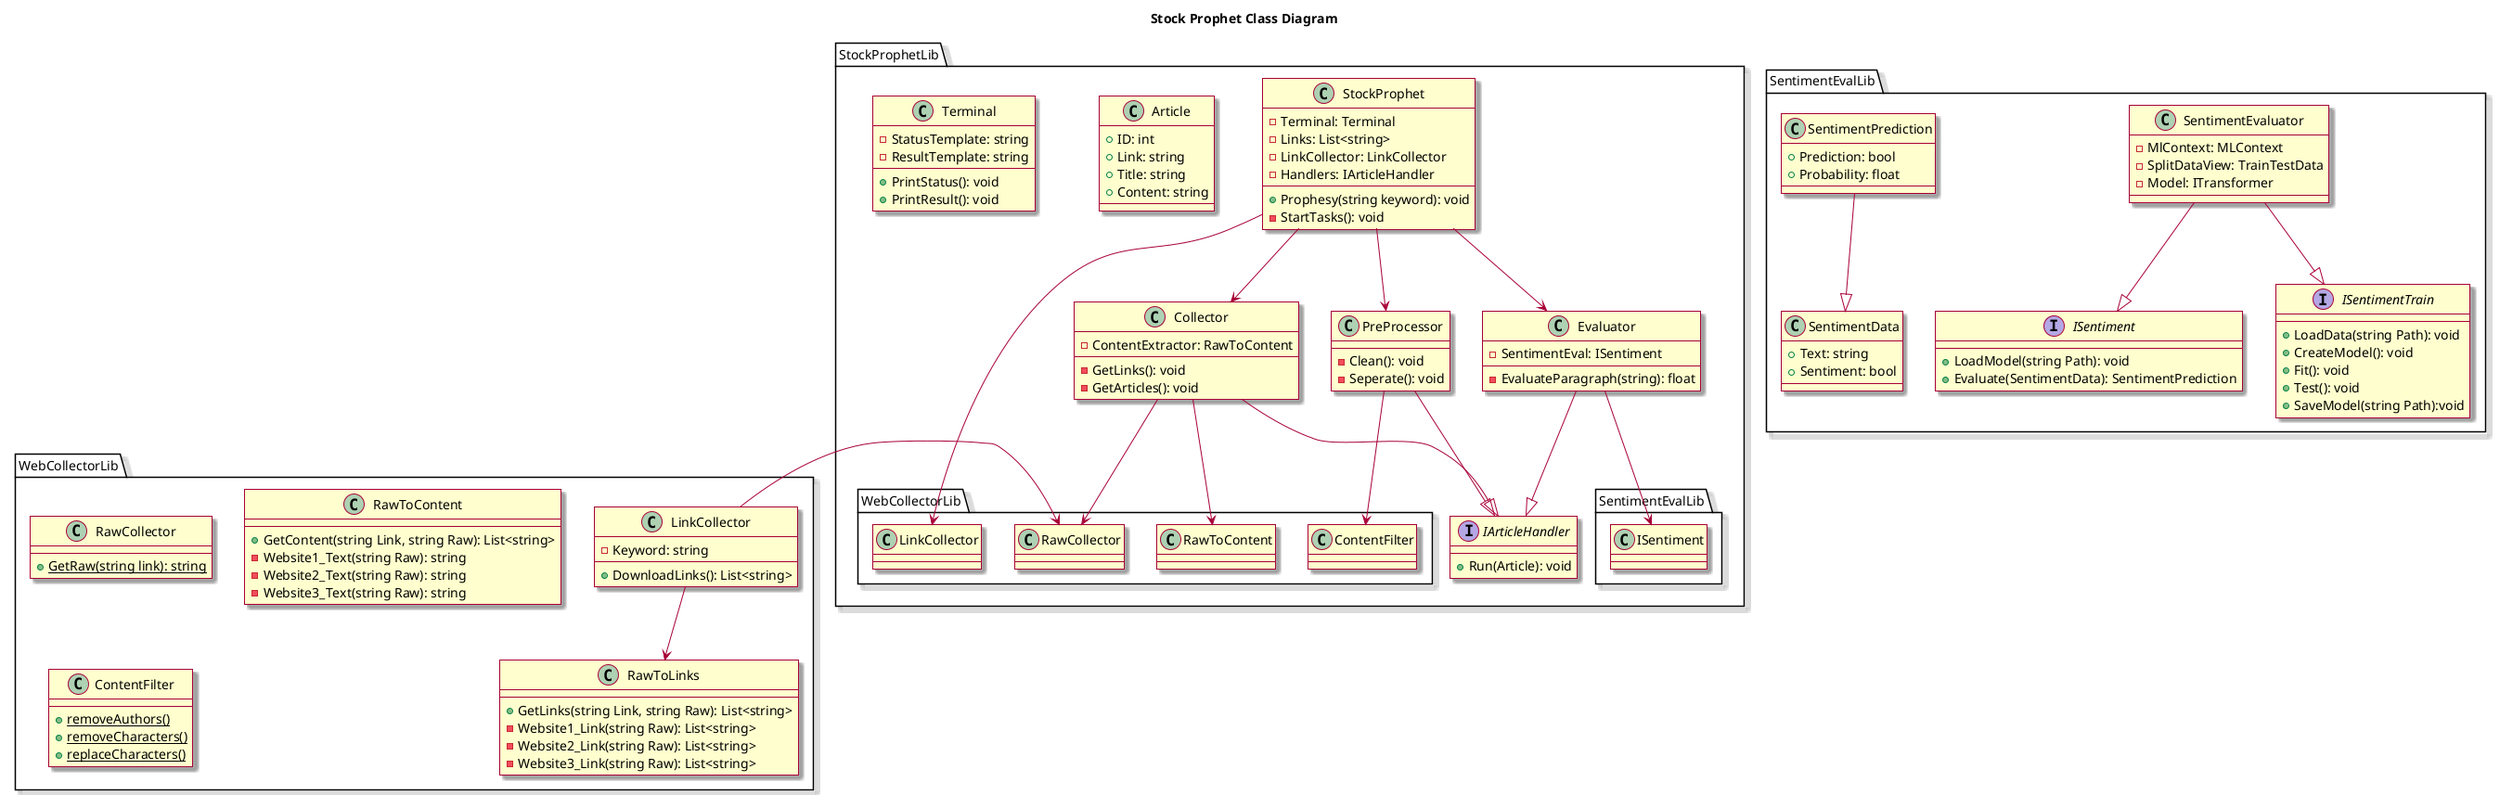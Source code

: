 @startuml Project Model Class Diagram

skin rose

title Stock Prophet Class Diagram


package StockProphetLib {

    class StockProphet {
        -Terminal: Terminal
        -Links: List<string>
        -LinkCollector: LinkCollector
        -Handlers: IArticleHandler
        +Prophesy(string keyword): void
        -StartTasks(): void
    }
    StockProphet --> WebCollectorLib.LinkCollector
    StockProphet --> Collector
    StockProphet --> PreProcessor
    StockProphet --> Evaluator
    

    interface IArticleHandler {
        +Run(Article): void
    }


    class Collector {
        -ContentExtractor: RawToContent
        -GetLinks(): void
        -GetArticles(): void
    }
    Collector --|> IArticleHandler
    Collector --> WebCollectorLib.RawCollector
    Collector --> WebCollectorLib.RawToContent
    

    class PreProcessor {
        -Clean(): void
        -Seperate(): void
    }
    PreProcessor --|> IArticleHandler
    PreProcessor --> WebCollectorLib.ContentFilter


    class Evaluator {
        -SentimentEval: ISentiment
        -EvaluateParagraph(string): float
    }
    Evaluator --|> IArticleHandler
    Evaluator --> SentimentEvalLib.ISentiment


    class Article {
        +ID: int
        +Link: string
        +Title: string
        +Content: string
    }


    class Terminal {
        -StatusTemplate: string
        +PrintStatus(): void
        -ResultTemplate: string
        +PrintResult(): void
    }
}


package WebCollectorLib 
{
    class LinkCollector {
        -Keyword: string
        +DownloadLinks(): List<string>
    }
    LinkCollector -down-> RawToLinks
    LinkCollector -right-> RawCollector


    class RawCollector {
        {static} +GetRaw(string link): string
    }


    class RawToLinks {
        +GetLinks(string Link, string Raw): List<string>
        -Website1_Link(string Raw): List<string>
        -Website2_Link(string Raw): List<string>
        -Website3_Link(string Raw): List<string>
    }
   

    class RawToContent {
        +GetContent(string Link, string Raw): List<string>
        -Website1_Text(string Raw): string
        -Website2_Text(string Raw): string
        -Website3_Text(string Raw): string
    }


    class ContentFilter {
        {static} +removeAuthors()
        {static} +removeCharacters()
        {static} +replaceCharacters()
    }
}


package SentimentEvalLib 
{
    interface ISentiment {
        +LoadModel(string Path): void
        +Evaluate(SentimentData): SentimentPrediction
    }

    interface ISentimentTrain {
        +LoadData(string Path): void
        +CreateModel(): void
        +Fit(): void
        +Test(): void
        +SaveModel(string Path):void
    }
    
    class SentimentEvaluator {
        -MlContext: MLContext
        -SplitDataView: TrainTestData
        -Model: ITransformer
    }
    SentimentEvaluator --|> ISentiment
    SentimentEvaluator --|> ISentimentTrain

    class SentimentData {
        +Text: string
        +Sentiment: bool
    }

    class SentimentPrediction {
        +Prediction: bool
        +Probability: float
    }
    SentimentPrediction --|> SentimentData
}


@enduml
